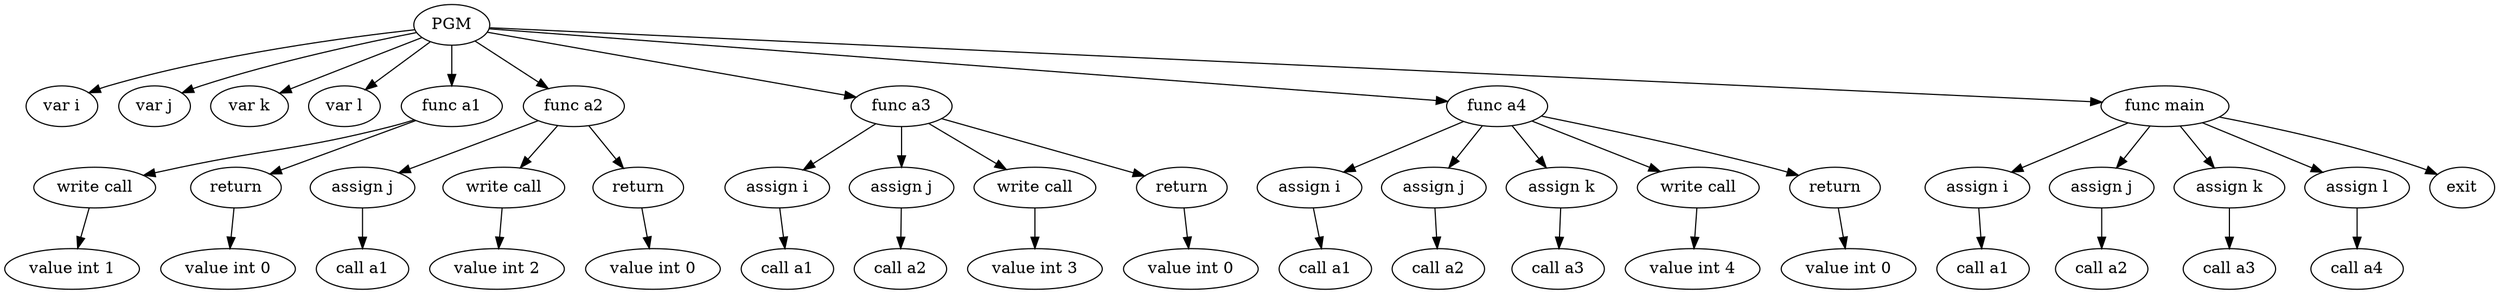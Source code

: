 digraph ast {
0[label = PGM, shape = ellipse]
1[label = "var i", shape = ellipse]
0 -> 1
2[label = "var j", shape = ellipse]
0 -> 2
3[label = "var k", shape = ellipse]
0 -> 3
4[label = "var l", shape = ellipse]
0 -> 4
5[label = "func a1", shape = ellipse]
0 -> 5
6[label = "write call", shape = ellipse]
5 -> 6
7[label = "value int 1", shape = ellipse]
6 -> 7
8[label = "return", shape = ellipse]
5 -> 8
9[label = "value int 0", shape = ellipse]
8 -> 9
10[label = "func a2", shape = ellipse]
0 -> 10
11[label = "assign j", shape = ellipse]
10 -> 11
12[label = "call a1", shape = ellipse]
11 -> 12
13[label = "write call", shape = ellipse]
10 -> 13
14[label = "value int 2", shape = ellipse]
13 -> 14
15[label = "return", shape = ellipse]
10 -> 15
16[label = "value int 0", shape = ellipse]
15 -> 16
17[label = "func a3", shape = ellipse]
0 -> 17
18[label = "assign i", shape = ellipse]
17 -> 18
19[label = "call a1", shape = ellipse]
18 -> 19
20[label = "assign j", shape = ellipse]
17 -> 20
21[label = "call a2", shape = ellipse]
20 -> 21
22[label = "write call", shape = ellipse]
17 -> 22
23[label = "value int 3", shape = ellipse]
22 -> 23
24[label = "return", shape = ellipse]
17 -> 24
25[label = "value int 0", shape = ellipse]
24 -> 25
26[label = "func a4", shape = ellipse]
0 -> 26
27[label = "assign i", shape = ellipse]
26 -> 27
28[label = "call a1", shape = ellipse]
27 -> 28
29[label = "assign j", shape = ellipse]
26 -> 29
30[label = "call a2", shape = ellipse]
29 -> 30
31[label = "assign k", shape = ellipse]
26 -> 31
32[label = "call a3", shape = ellipse]
31 -> 32
33[label = "write call", shape = ellipse]
26 -> 33
34[label = "value int 4", shape = ellipse]
33 -> 34
35[label = "return", shape = ellipse]
26 -> 35
36[label = "value int 0", shape = ellipse]
35 -> 36
37[label = "func main", shape = ellipse]
0 -> 37
38[label = "assign i", shape = ellipse]
37 -> 38
39[label = "call a1", shape = ellipse]
38 -> 39
40[label = "assign j", shape = ellipse]
37 -> 40
41[label = "call a2", shape = ellipse]
40 -> 41
42[label = "assign k", shape = ellipse]
37 -> 42
43[label = "call a3", shape = ellipse]
42 -> 43
44[label = "assign l", shape = ellipse]
37 -> 44
45[label = "call a4", shape = ellipse]
44 -> 45
46[label = "exit", shape = ellipse]
37 -> 46
}